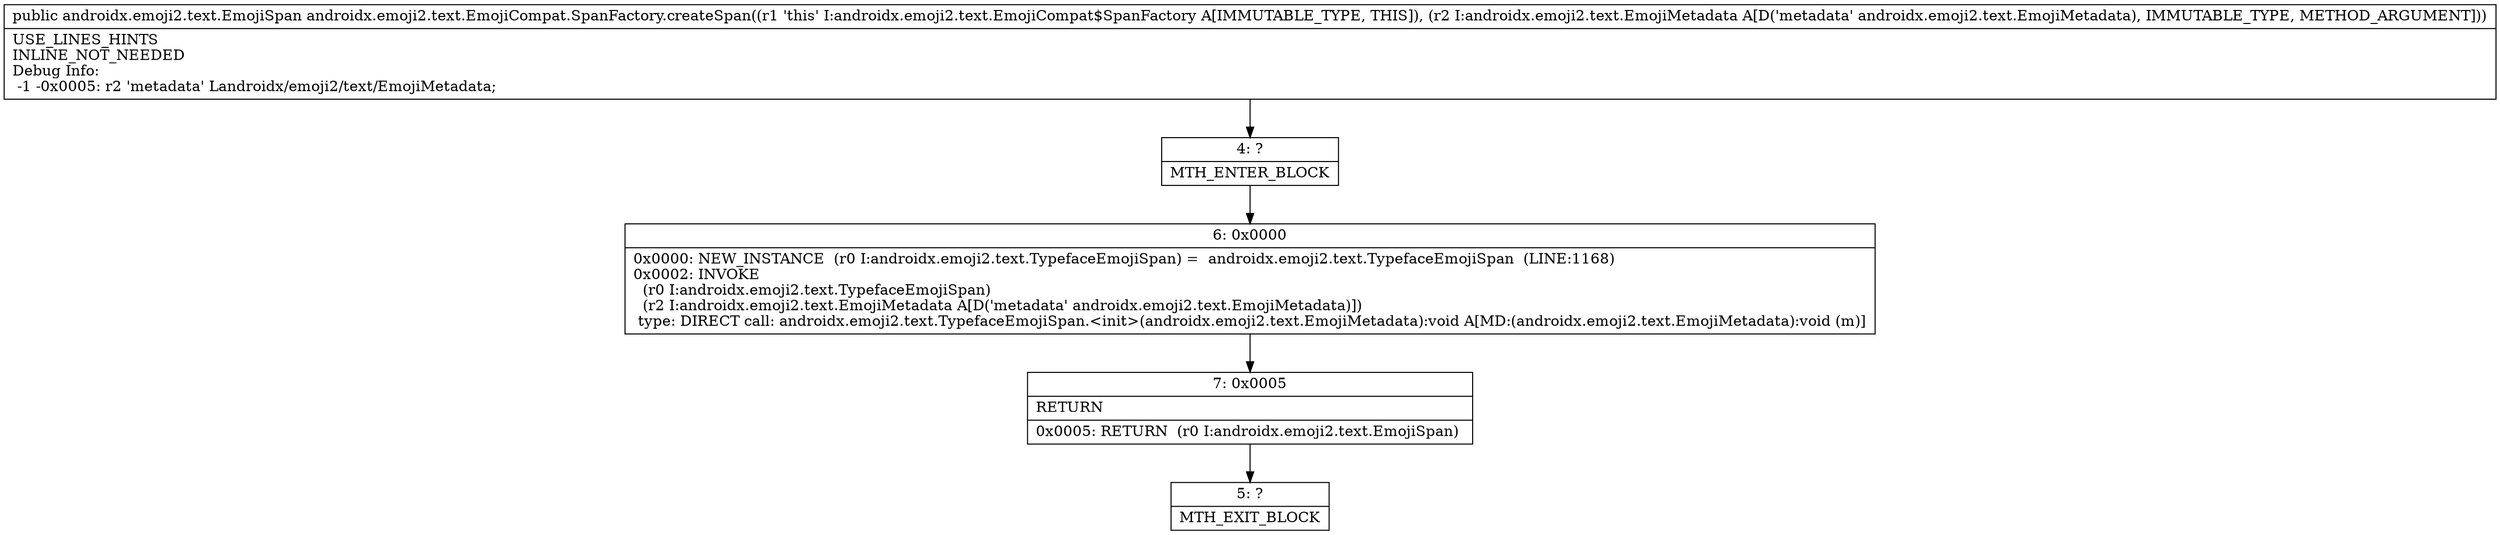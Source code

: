 digraph "CFG forandroidx.emoji2.text.EmojiCompat.SpanFactory.createSpan(Landroidx\/emoji2\/text\/EmojiMetadata;)Landroidx\/emoji2\/text\/EmojiSpan;" {
Node_4 [shape=record,label="{4\:\ ?|MTH_ENTER_BLOCK\l}"];
Node_6 [shape=record,label="{6\:\ 0x0000|0x0000: NEW_INSTANCE  (r0 I:androidx.emoji2.text.TypefaceEmojiSpan) =  androidx.emoji2.text.TypefaceEmojiSpan  (LINE:1168)\l0x0002: INVOKE  \l  (r0 I:androidx.emoji2.text.TypefaceEmojiSpan)\l  (r2 I:androidx.emoji2.text.EmojiMetadata A[D('metadata' androidx.emoji2.text.EmojiMetadata)])\l type: DIRECT call: androidx.emoji2.text.TypefaceEmojiSpan.\<init\>(androidx.emoji2.text.EmojiMetadata):void A[MD:(androidx.emoji2.text.EmojiMetadata):void (m)]\l}"];
Node_7 [shape=record,label="{7\:\ 0x0005|RETURN\l|0x0005: RETURN  (r0 I:androidx.emoji2.text.EmojiSpan) \l}"];
Node_5 [shape=record,label="{5\:\ ?|MTH_EXIT_BLOCK\l}"];
MethodNode[shape=record,label="{public androidx.emoji2.text.EmojiSpan androidx.emoji2.text.EmojiCompat.SpanFactory.createSpan((r1 'this' I:androidx.emoji2.text.EmojiCompat$SpanFactory A[IMMUTABLE_TYPE, THIS]), (r2 I:androidx.emoji2.text.EmojiMetadata A[D('metadata' androidx.emoji2.text.EmojiMetadata), IMMUTABLE_TYPE, METHOD_ARGUMENT]))  | USE_LINES_HINTS\lINLINE_NOT_NEEDED\lDebug Info:\l  \-1 \-0x0005: r2 'metadata' Landroidx\/emoji2\/text\/EmojiMetadata;\l}"];
MethodNode -> Node_4;Node_4 -> Node_6;
Node_6 -> Node_7;
Node_7 -> Node_5;
}

